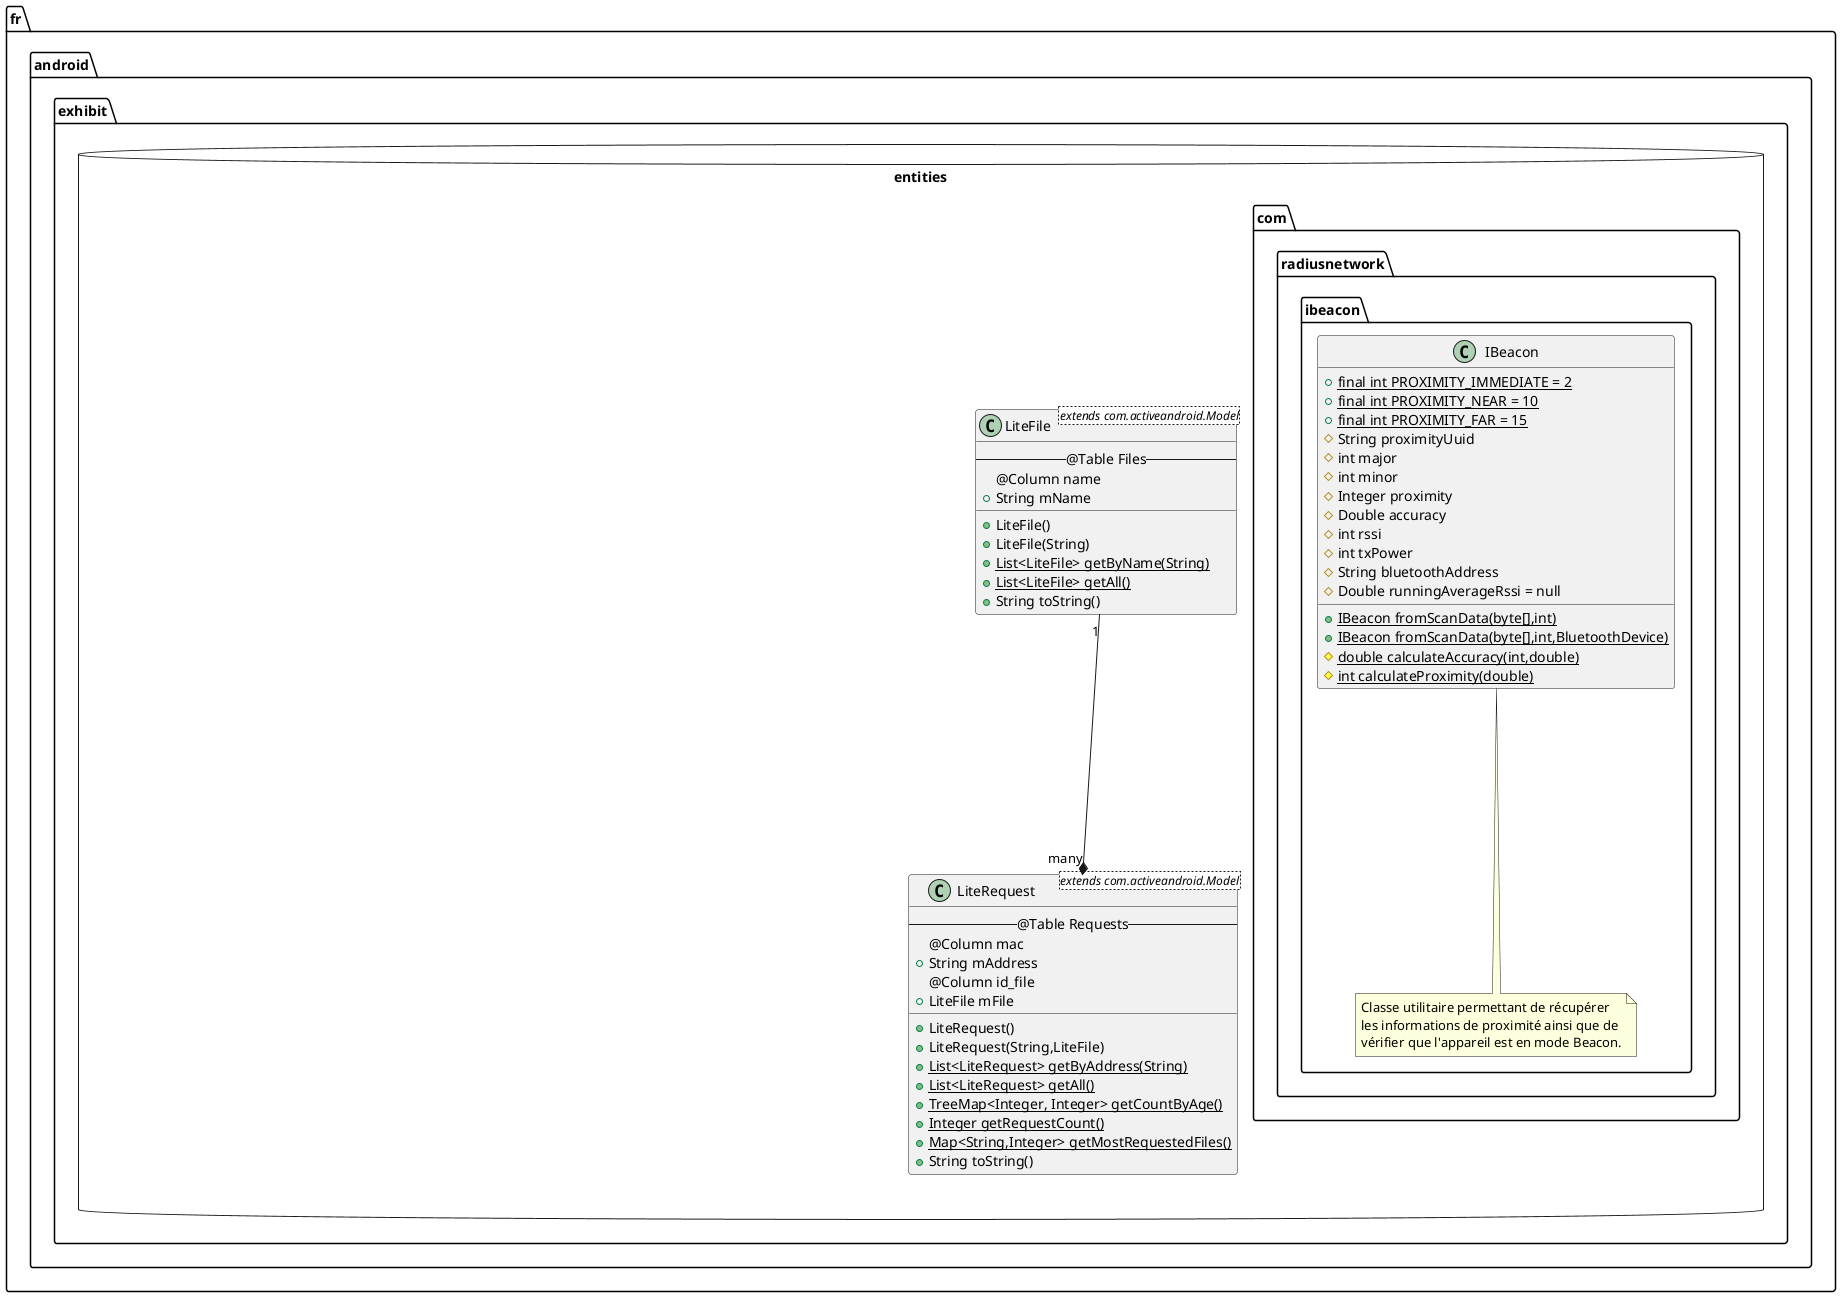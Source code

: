 @startuml
package fr.android.exhibit.entities <<Database>> {
LiteBeacon "1"-up-*"many" LiteRecord
LiteRequest "many"*-up-"1" LiteFile

package com.radiusnetwork.ibeacon {
class IBeacon {
+{static}final int PROXIMITY_IMMEDIATE = 2
+{static}final int PROXIMITY_NEAR = 10
+{static}final int PROXIMITY_FAR = 15
#String proximityUuid
#int major
#int minor
#Integer proximity
#Double accuracy
#int rssi
#int txPower
#String bluetoothAddress
#Double runningAverageRssi = null
__
+{static}IBeacon fromScanData(byte[],int)
+{static}IBeacon fromScanData(byte[],int,BluetoothDevice)
#{static}double calculateAccuracy(int,double)
#{static}int calculateProximity(double)
}
note bottom
Classe utilitaire permettant de récupérer
les informations de proximité ainsi que de
vérifier que l'appareil est en mode Beacon.
end note
}

class LiteBeacon <extends com.activeandroid.Model> {
-- @Table Beacons --
@Column name
+String mName
@Column uuid
+String mUuid
@Column major
+int mMajor
@Column minor
+int mMinor
@Column mac
+String mAddress
__
+LiteBeacon()
+LiteBeacon(String, String, String, int, int)
+{static}List<LiteBeacon> getAll()
+{static}List<LiteBeacon> getByAddress(String)
+String toString()
}

class LiteDevice <extends com.activeandroid.Model>{
-- @Table Devices --
@Column gender
+Character mGender
@Column dob
+Date mDateOfBirth
@Column name
+String mName
@Column fname
+String mFirstName
@Column email
+String mEmail
@Column society
+String mSociety
@Column mac
+String mAddress
__
+LiteDevice()
+LiteDevice(Character,Date,String,String,String,String,String)
+{static}List<LiteDevice> getByName(String)
+{static}List<LiteDevice> getByAddress(String)
+{static}List<LiteDevice> getAll()
+{static}TreeMap<Integer, Integer> getCountByAge()
+void addParameter(Character,String)
+boolean isFullyRegistered()
+String getFullName()
+String toString()
-void setGDOB(String)
}

class LiteFile <extends com.activeandroid.Model>{
-- @Table Files --
@Column name
+String mName
__
+LiteFile()
+LiteFile(String)
+{static}List<LiteFile> getByName(String)
+{static}List<LiteFile> getAll()
+String toString()
}

class LiteRecord <extends com.activeandroid.Model>{
-- @Table Records --
@Column id_beacon
+LiteBeacon mBeacon
@Column rssi
+int mRssi
@Column proximity
+int mProximity
@Column accuracy
+double mAccuracy
@Column tx_power
+int mTxPower
__
+LiteRecord()
+LiteRecord(LiteBeacon,int,int,double,int)
+{static}Map<Integer,Integer> getProximitiesCountsByAddress()
+{static}TreeMap<Integer,Integer> getProximityMatrix()()
+{static}List<LiteRecord> getAll()
+String toString()
}

class LiteRequest <extends com.activeandroid.Model>{
-- @Table Requests --
@Column mac
+String mAddress
@Column id_file
+LiteFile mFile
__
+LiteRequest()
+LiteRequest(String,LiteFile)
+{static}List<LiteRequest> getByAddress(String)
+{static}List<LiteRequest> getAll()
+{static}TreeMap<Integer, Integer> getCountByAge()
+{static}Integer getRequestCount()
+{static}Map<String,Integer> getMostRequestedFiles()
+String toString()
}

hide LiteDevice
hide LiteBeacon
hide LiteRecord
}

@enduml